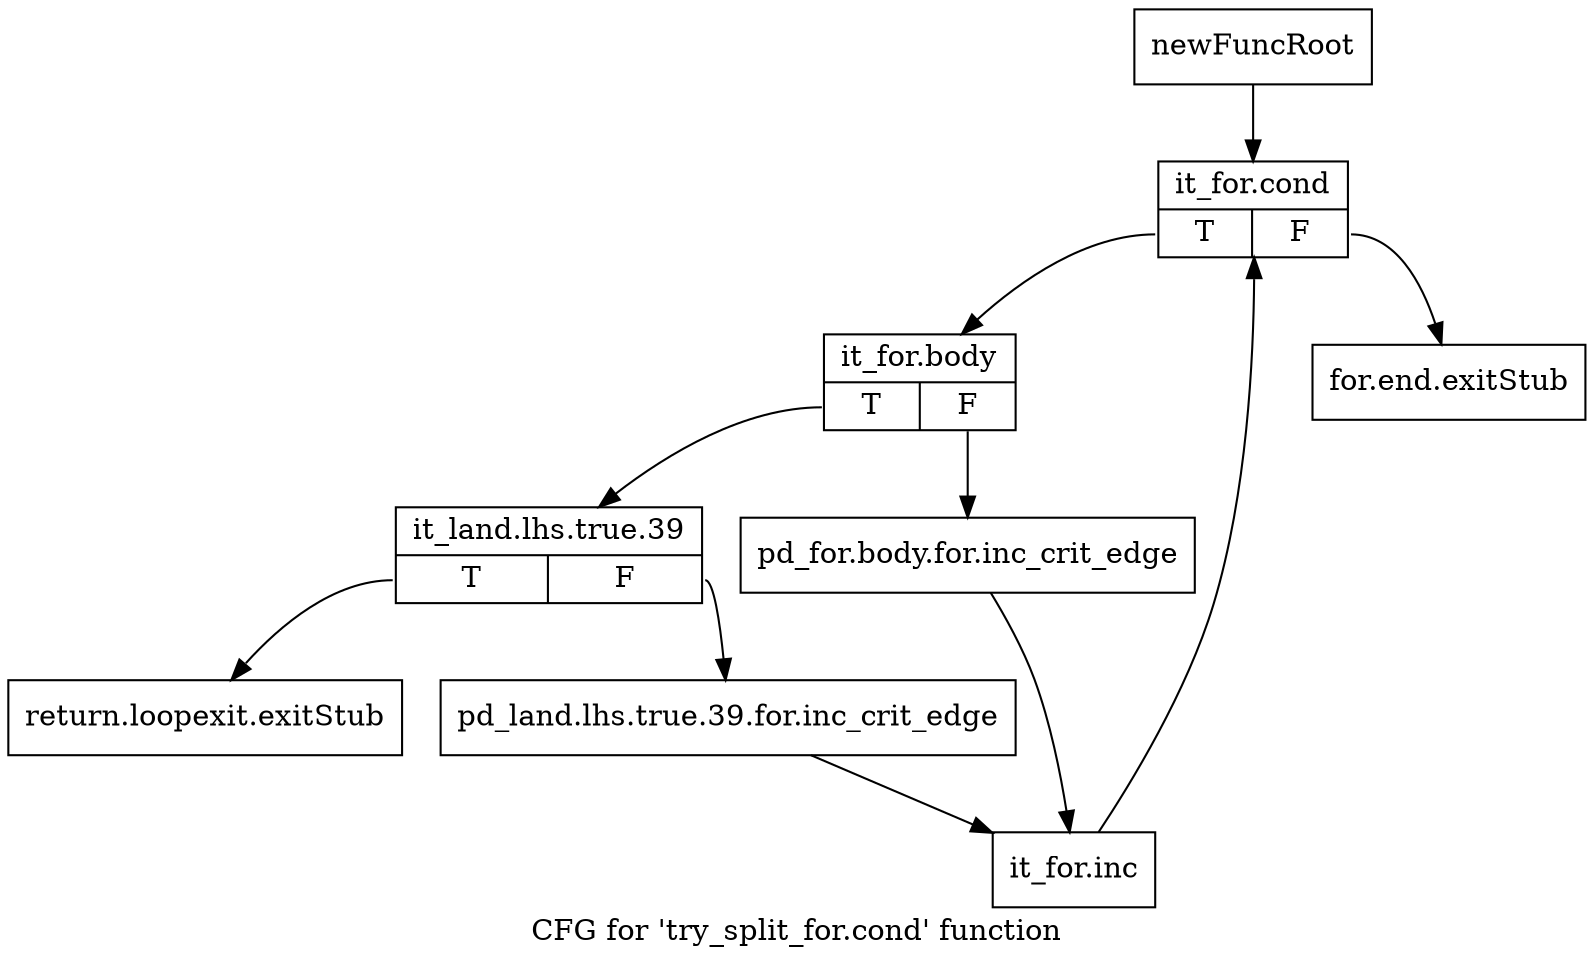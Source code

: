 digraph "CFG for 'try_split_for.cond' function" {
	label="CFG for 'try_split_for.cond' function";

	Node0xac63d90 [shape=record,label="{newFuncRoot}"];
	Node0xac63d90 -> Node0xac63e80;
	Node0xac63de0 [shape=record,label="{for.end.exitStub}"];
	Node0xac63e30 [shape=record,label="{return.loopexit.exitStub}"];
	Node0xac63e80 [shape=record,label="{it_for.cond|{<s0>T|<s1>F}}"];
	Node0xac63e80:s0 -> Node0xac63ed0;
	Node0xac63e80:s1 -> Node0xac63de0;
	Node0xac63ed0 [shape=record,label="{it_for.body|{<s0>T|<s1>F}}"];
	Node0xac63ed0:s0 -> Node0xac63f70;
	Node0xac63ed0:s1 -> Node0xac63f20;
	Node0xac63f20 [shape=record,label="{pd_for.body.for.inc_crit_edge}"];
	Node0xac63f20 -> Node0xac64010;
	Node0xac63f70 [shape=record,label="{it_land.lhs.true.39|{<s0>T|<s1>F}}"];
	Node0xac63f70:s0 -> Node0xac63e30;
	Node0xac63f70:s1 -> Node0xac63fc0;
	Node0xac63fc0 [shape=record,label="{pd_land.lhs.true.39.for.inc_crit_edge}"];
	Node0xac63fc0 -> Node0xac64010;
	Node0xac64010 [shape=record,label="{it_for.inc}"];
	Node0xac64010 -> Node0xac63e80;
}
